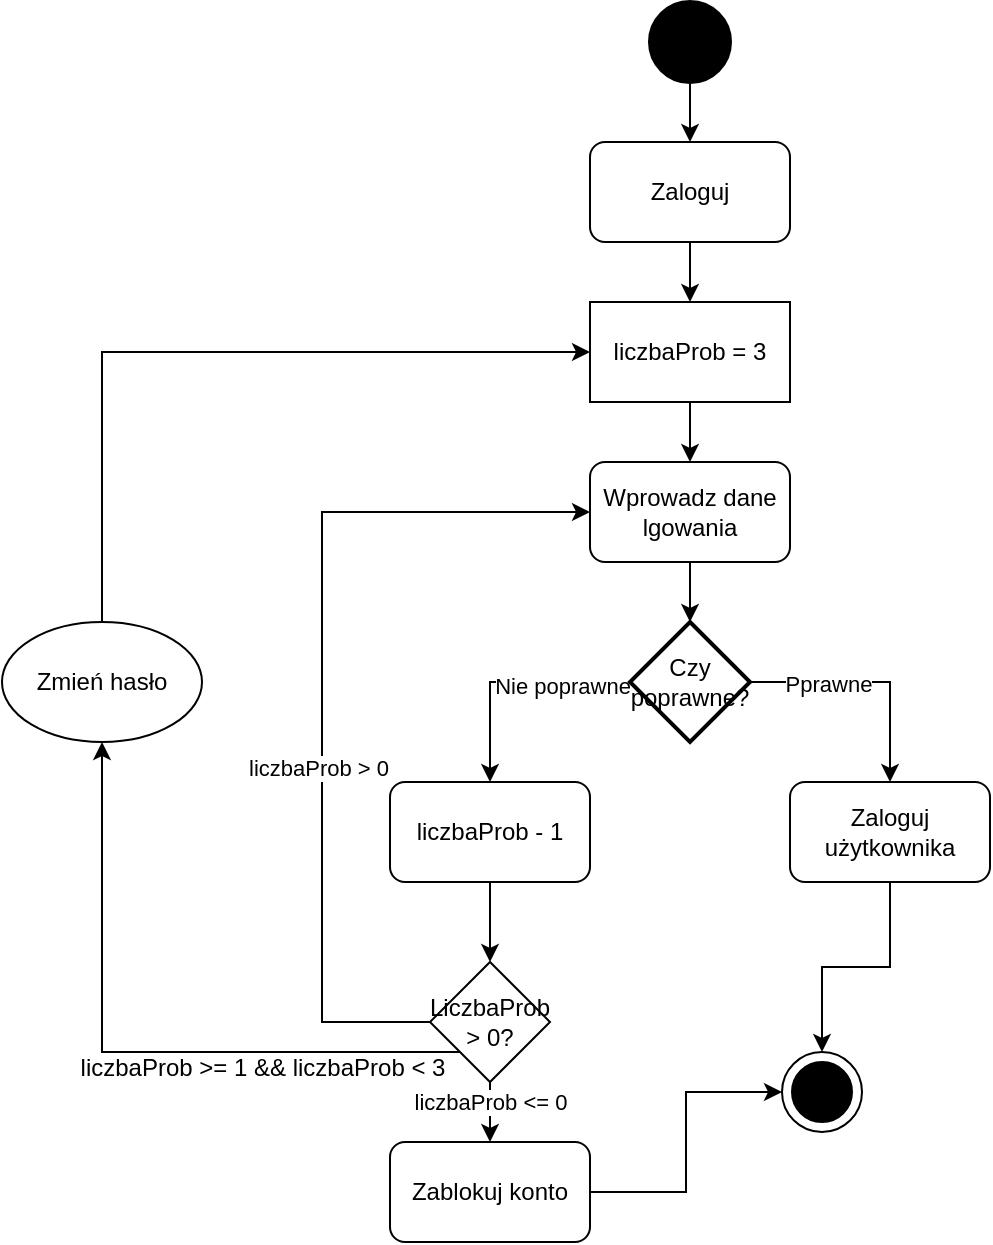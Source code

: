 <mxfile version="26.1.3">
  <diagram id="TugoXOORlEivbQlCknEO" name="Strona-1">
    <mxGraphModel dx="1290" dy="565" grid="1" gridSize="10" guides="1" tooltips="1" connect="1" arrows="1" fold="1" page="1" pageScale="1" pageWidth="827" pageHeight="1169" math="0" shadow="0">
      <root>
        <mxCell id="0" />
        <mxCell id="1" parent="0" />
        <mxCell id="DekP-fdwlb1rMsyHYvmg-3" style="edgeStyle=orthogonalEdgeStyle;rounded=0;orthogonalLoop=1;jettySize=auto;html=1;exitX=0.5;exitY=1;exitDx=0;exitDy=0;entryX=0.5;entryY=0;entryDx=0;entryDy=0;" parent="1" source="DekP-fdwlb1rMsyHYvmg-1" target="DekP-fdwlb1rMsyHYvmg-2" edge="1">
          <mxGeometry relative="1" as="geometry" />
        </mxCell>
        <mxCell id="DekP-fdwlb1rMsyHYvmg-1" value="" style="shape=ellipse;html=1;fillColor=strokeColor;strokeWidth=2;verticalLabelPosition=bottom;verticalAlignment=top;strokeColor=#000000;fontSize=18;fontColor=#ffffff;" parent="1" vertex="1">
          <mxGeometry x="394" y="40" width="40" height="40" as="geometry" />
        </mxCell>
        <mxCell id="DekP-fdwlb1rMsyHYvmg-6" style="edgeStyle=orthogonalEdgeStyle;rounded=0;orthogonalLoop=1;jettySize=auto;html=1;exitX=0.5;exitY=1;exitDx=0;exitDy=0;entryX=0.5;entryY=0;entryDx=0;entryDy=0;" parent="1" source="DekP-fdwlb1rMsyHYvmg-2" target="DekP-fdwlb1rMsyHYvmg-5" edge="1">
          <mxGeometry relative="1" as="geometry" />
        </mxCell>
        <mxCell id="DekP-fdwlb1rMsyHYvmg-2" value="Zaloguj" style="rounded=1;whiteSpace=wrap;html=1;" parent="1" vertex="1">
          <mxGeometry x="364" y="110" width="100" height="50" as="geometry" />
        </mxCell>
        <mxCell id="DekP-fdwlb1rMsyHYvmg-8" style="edgeStyle=orthogonalEdgeStyle;rounded=0;orthogonalLoop=1;jettySize=auto;html=1;exitX=0.5;exitY=1;exitDx=0;exitDy=0;entryX=0.5;entryY=0;entryDx=0;entryDy=0;" parent="1" source="DekP-fdwlb1rMsyHYvmg-5" target="DekP-fdwlb1rMsyHYvmg-7" edge="1">
          <mxGeometry relative="1" as="geometry" />
        </mxCell>
        <mxCell id="DekP-fdwlb1rMsyHYvmg-5" value="liczbaProb = 3" style="rounded=0;whiteSpace=wrap;html=1;" parent="1" vertex="1">
          <mxGeometry x="364" y="190" width="100" height="50" as="geometry" />
        </mxCell>
        <mxCell id="DekP-fdwlb1rMsyHYvmg-7" value="Wprowadz dane&lt;div&gt;lgowania&lt;/div&gt;" style="rounded=1;whiteSpace=wrap;html=1;" parent="1" vertex="1">
          <mxGeometry x="364" y="270" width="100" height="50" as="geometry" />
        </mxCell>
        <mxCell id="DekP-fdwlb1rMsyHYvmg-12" style="edgeStyle=orthogonalEdgeStyle;rounded=0;orthogonalLoop=1;jettySize=auto;html=1;exitX=1;exitY=0.5;exitDx=0;exitDy=0;exitPerimeter=0;entryX=0.5;entryY=0;entryDx=0;entryDy=0;" parent="1" source="DekP-fdwlb1rMsyHYvmg-9" target="DekP-fdwlb1rMsyHYvmg-11" edge="1">
          <mxGeometry relative="1" as="geometry" />
        </mxCell>
        <mxCell id="DekP-fdwlb1rMsyHYvmg-13" value="Pprawne" style="edgeLabel;html=1;align=center;verticalAlign=middle;resizable=0;points=[];" parent="DekP-fdwlb1rMsyHYvmg-12" vertex="1" connectable="0">
          <mxGeometry x="-0.353" y="-1" relative="1" as="geometry">
            <mxPoint as="offset" />
          </mxGeometry>
        </mxCell>
        <mxCell id="DekP-fdwlb1rMsyHYvmg-15" style="edgeStyle=orthogonalEdgeStyle;rounded=0;orthogonalLoop=1;jettySize=auto;html=1;exitX=0;exitY=0.5;exitDx=0;exitDy=0;exitPerimeter=0;entryX=0.5;entryY=0;entryDx=0;entryDy=0;" parent="1" source="DekP-fdwlb1rMsyHYvmg-9" target="DekP-fdwlb1rMsyHYvmg-14" edge="1">
          <mxGeometry relative="1" as="geometry" />
        </mxCell>
        <mxCell id="DekP-fdwlb1rMsyHYvmg-16" value="Nie poprawne" style="edgeLabel;html=1;align=center;verticalAlign=middle;resizable=0;points=[];" parent="DekP-fdwlb1rMsyHYvmg-15" vertex="1" connectable="0">
          <mxGeometry x="-0.43" y="2" relative="1" as="geometry">
            <mxPoint as="offset" />
          </mxGeometry>
        </mxCell>
        <mxCell id="DekP-fdwlb1rMsyHYvmg-9" value="Czy poprawne?" style="strokeWidth=2;html=1;shape=mxgraph.flowchart.decision;whiteSpace=wrap;" parent="1" vertex="1">
          <mxGeometry x="384" y="350" width="60" height="60" as="geometry" />
        </mxCell>
        <mxCell id="DekP-fdwlb1rMsyHYvmg-10" style="edgeStyle=orthogonalEdgeStyle;rounded=0;orthogonalLoop=1;jettySize=auto;html=1;exitX=0.5;exitY=1;exitDx=0;exitDy=0;entryX=0.5;entryY=0;entryDx=0;entryDy=0;entryPerimeter=0;" parent="1" source="DekP-fdwlb1rMsyHYvmg-7" target="DekP-fdwlb1rMsyHYvmg-9" edge="1">
          <mxGeometry relative="1" as="geometry" />
        </mxCell>
        <mxCell id="DekP-fdwlb1rMsyHYvmg-11" value="Zaloguj użytkownika" style="rounded=1;whiteSpace=wrap;html=1;" parent="1" vertex="1">
          <mxGeometry x="464" y="430" width="100" height="50" as="geometry" />
        </mxCell>
        <mxCell id="DekP-fdwlb1rMsyHYvmg-14" value="liczbaProb - 1" style="rounded=1;whiteSpace=wrap;html=1;" parent="1" vertex="1">
          <mxGeometry x="264" y="430" width="100" height="50" as="geometry" />
        </mxCell>
        <mxCell id="DekP-fdwlb1rMsyHYvmg-19" style="edgeStyle=orthogonalEdgeStyle;rounded=0;orthogonalLoop=1;jettySize=auto;html=1;exitX=0;exitY=0.5;exitDx=0;exitDy=0;exitPerimeter=0;entryX=0;entryY=0.5;entryDx=0;entryDy=0;" parent="1" target="DekP-fdwlb1rMsyHYvmg-7" edge="1">
          <mxGeometry relative="1" as="geometry">
            <Array as="points">
              <mxPoint x="230" y="550" />
              <mxPoint x="230" y="295" />
            </Array>
            <mxPoint x="284" y="550" as="sourcePoint" />
          </mxGeometry>
        </mxCell>
        <mxCell id="DekP-fdwlb1rMsyHYvmg-20" value="liczbaProb &amp;gt; 0" style="edgeLabel;html=1;align=center;verticalAlign=middle;resizable=0;points=[];" parent="DekP-fdwlb1rMsyHYvmg-19" vertex="1" connectable="0">
          <mxGeometry x="-0.182" y="2" relative="1" as="geometry">
            <mxPoint as="offset" />
          </mxGeometry>
        </mxCell>
        <mxCell id="DekP-fdwlb1rMsyHYvmg-22" style="edgeStyle=orthogonalEdgeStyle;rounded=0;orthogonalLoop=1;jettySize=auto;html=1;exitX=0.5;exitY=1;exitDx=0;exitDy=0;exitPerimeter=0;entryX=0.5;entryY=0;entryDx=0;entryDy=0;" parent="1" target="DekP-fdwlb1rMsyHYvmg-21" edge="1">
          <mxGeometry relative="1" as="geometry">
            <mxPoint x="314" y="580" as="sourcePoint" />
          </mxGeometry>
        </mxCell>
        <mxCell id="DekP-fdwlb1rMsyHYvmg-23" value="liczbaProb &amp;lt;= 0" style="edgeLabel;html=1;align=center;verticalAlign=middle;resizable=0;points=[];" parent="DekP-fdwlb1rMsyHYvmg-22" vertex="1" connectable="0">
          <mxGeometry x="-0.347" relative="1" as="geometry">
            <mxPoint as="offset" />
          </mxGeometry>
        </mxCell>
        <mxCell id="DekP-fdwlb1rMsyHYvmg-18" style="edgeStyle=orthogonalEdgeStyle;rounded=0;orthogonalLoop=1;jettySize=auto;html=1;exitX=0.5;exitY=1;exitDx=0;exitDy=0;entryX=0.5;entryY=0;entryDx=0;entryDy=0;entryPerimeter=0;" parent="1" source="DekP-fdwlb1rMsyHYvmg-14" edge="1">
          <mxGeometry relative="1" as="geometry">
            <mxPoint x="314" y="520" as="targetPoint" />
          </mxGeometry>
        </mxCell>
        <mxCell id="DekP-fdwlb1rMsyHYvmg-21" value="Zablokuj konto" style="rounded=1;whiteSpace=wrap;html=1;" parent="1" vertex="1">
          <mxGeometry x="264" y="610" width="100" height="50" as="geometry" />
        </mxCell>
        <mxCell id="DekP-fdwlb1rMsyHYvmg-24" value="" style="shape=mxgraph.sysml.actFinal;html=1;verticalLabelPosition=bottom;labelBackgroundColor=#ffffff;verticalAlign=top;" parent="1" vertex="1">
          <mxGeometry x="460" y="565" width="40" height="40" as="geometry" />
        </mxCell>
        <mxCell id="DekP-fdwlb1rMsyHYvmg-25" style="edgeStyle=orthogonalEdgeStyle;rounded=0;orthogonalLoop=1;jettySize=auto;html=1;exitX=0.5;exitY=1;exitDx=0;exitDy=0;entryX=0.5;entryY=0;entryDx=0;entryDy=0;entryPerimeter=0;" parent="1" source="DekP-fdwlb1rMsyHYvmg-11" target="DekP-fdwlb1rMsyHYvmg-24" edge="1">
          <mxGeometry relative="1" as="geometry" />
        </mxCell>
        <mxCell id="DekP-fdwlb1rMsyHYvmg-26" style="edgeStyle=orthogonalEdgeStyle;rounded=0;orthogonalLoop=1;jettySize=auto;html=1;exitX=1;exitY=0.5;exitDx=0;exitDy=0;entryX=0;entryY=0.5;entryDx=0;entryDy=0;entryPerimeter=0;" parent="1" source="DekP-fdwlb1rMsyHYvmg-21" target="DekP-fdwlb1rMsyHYvmg-24" edge="1">
          <mxGeometry relative="1" as="geometry" />
        </mxCell>
        <mxCell id="dLw4wP5QxZcWnTtJ_ieV-5" style="edgeStyle=orthogonalEdgeStyle;rounded=0;orthogonalLoop=1;jettySize=auto;html=1;exitX=0.5;exitY=0;exitDx=0;exitDy=0;entryX=0;entryY=0.5;entryDx=0;entryDy=0;" parent="1" source="dLw4wP5QxZcWnTtJ_ieV-1" target="DekP-fdwlb1rMsyHYvmg-5" edge="1">
          <mxGeometry relative="1" as="geometry" />
        </mxCell>
        <mxCell id="dLw4wP5QxZcWnTtJ_ieV-1" value="Zmień hasło" style="ellipse;whiteSpace=wrap;html=1;" parent="1" vertex="1">
          <mxGeometry x="70" y="350" width="100" height="60" as="geometry" />
        </mxCell>
        <mxCell id="dLw4wP5QxZcWnTtJ_ieV-4" style="edgeStyle=orthogonalEdgeStyle;rounded=0;orthogonalLoop=1;jettySize=auto;html=1;exitX=0;exitY=1;exitDx=0;exitDy=0;entryX=0.5;entryY=1;entryDx=0;entryDy=0;" parent="1" source="dLw4wP5QxZcWnTtJ_ieV-3" target="dLw4wP5QxZcWnTtJ_ieV-1" edge="1">
          <mxGeometry relative="1" as="geometry" />
        </mxCell>
        <mxCell id="dLw4wP5QxZcWnTtJ_ieV-3" value="LiczbaProb &amp;gt; 0?" style="rhombus;whiteSpace=wrap;html=1;" parent="1" vertex="1">
          <mxGeometry x="284" y="520" width="60" height="60" as="geometry" />
        </mxCell>
        <mxCell id="dLw4wP5QxZcWnTtJ_ieV-6" value="liczbaProb &amp;gt;= 1 &amp;amp;&amp;amp; liczbaProb &amp;lt; 3" style="text;html=1;align=center;verticalAlign=middle;resizable=0;points=[];autosize=1;strokeColor=none;fillColor=none;" parent="1" vertex="1">
          <mxGeometry x="95" y="558" width="210" height="30" as="geometry" />
        </mxCell>
      </root>
    </mxGraphModel>
  </diagram>
</mxfile>
